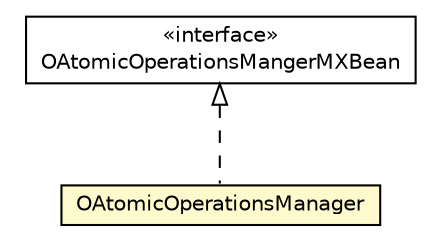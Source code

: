 #!/usr/local/bin/dot
#
# Class diagram 
# Generated by UMLGraph version R5_6-24-gf6e263 (http://www.umlgraph.org/)
#

digraph G {
	edge [fontname="Helvetica",fontsize=10,labelfontname="Helvetica",labelfontsize=10];
	node [fontname="Helvetica",fontsize=10,shape=plaintext];
	nodesep=0.25;
	ranksep=0.5;
	// com.orientechnologies.orient.core.storage.impl.local.paginated.atomicoperations.OAtomicOperationsManager
	c645321 [label=<<table title="com.orientechnologies.orient.core.storage.impl.local.paginated.atomicoperations.OAtomicOperationsManager" border="0" cellborder="1" cellspacing="0" cellpadding="2" port="p" bgcolor="lemonChiffon" href="./OAtomicOperationsManager.html">
		<tr><td><table border="0" cellspacing="0" cellpadding="1">
<tr><td align="center" balign="center"> OAtomicOperationsManager </td></tr>
		</table></td></tr>
		</table>>, URL="./OAtomicOperationsManager.html", fontname="Helvetica", fontcolor="black", fontsize=10.0];
	// com.orientechnologies.orient.core.storage.impl.local.paginated.atomicoperations.OAtomicOperationsMangerMXBean
	c645322 [label=<<table title="com.orientechnologies.orient.core.storage.impl.local.paginated.atomicoperations.OAtomicOperationsMangerMXBean" border="0" cellborder="1" cellspacing="0" cellpadding="2" port="p" href="./OAtomicOperationsMangerMXBean.html">
		<tr><td><table border="0" cellspacing="0" cellpadding="1">
<tr><td align="center" balign="center"> &#171;interface&#187; </td></tr>
<tr><td align="center" balign="center"> OAtomicOperationsMangerMXBean </td></tr>
		</table></td></tr>
		</table>>, URL="./OAtomicOperationsMangerMXBean.html", fontname="Helvetica", fontcolor="black", fontsize=10.0];
	//com.orientechnologies.orient.core.storage.impl.local.paginated.atomicoperations.OAtomicOperationsManager implements com.orientechnologies.orient.core.storage.impl.local.paginated.atomicoperations.OAtomicOperationsMangerMXBean
	c645322:p -> c645321:p [dir=back,arrowtail=empty,style=dashed];
}

